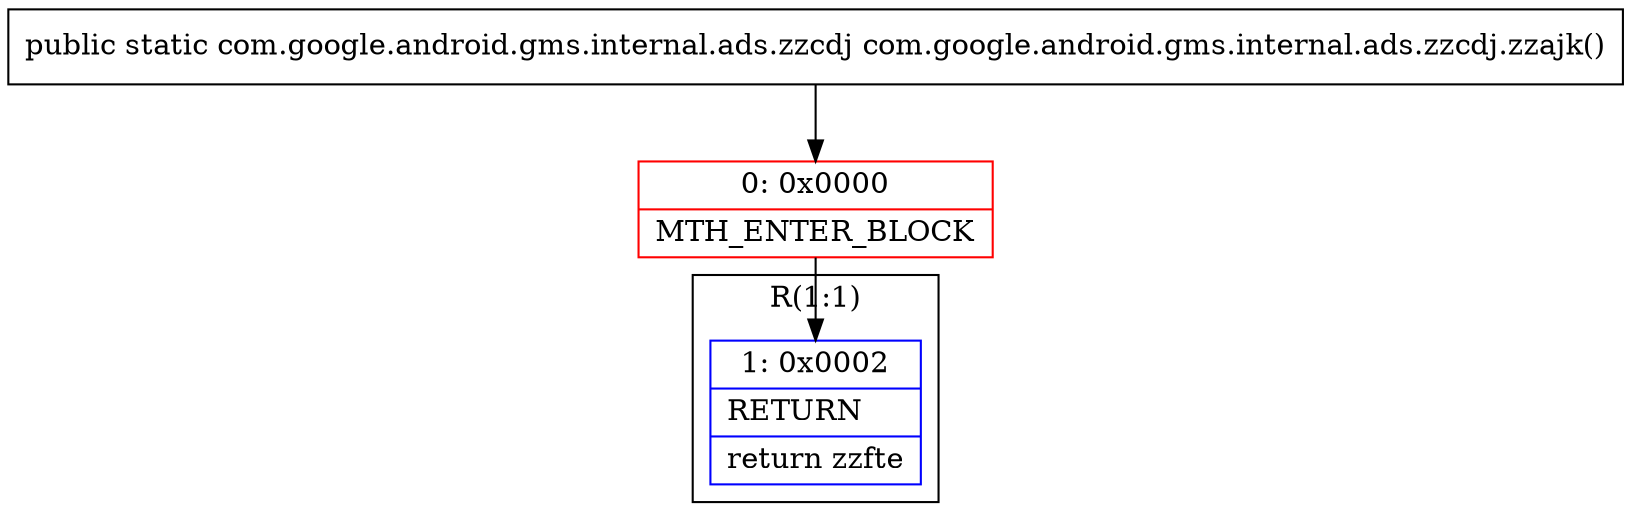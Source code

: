digraph "CFG forcom.google.android.gms.internal.ads.zzcdj.zzajk()Lcom\/google\/android\/gms\/internal\/ads\/zzcdj;" {
subgraph cluster_Region_1191317334 {
label = "R(1:1)";
node [shape=record,color=blue];
Node_1 [shape=record,label="{1\:\ 0x0002|RETURN\l|return zzfte\l}"];
}
Node_0 [shape=record,color=red,label="{0\:\ 0x0000|MTH_ENTER_BLOCK\l}"];
MethodNode[shape=record,label="{public static com.google.android.gms.internal.ads.zzcdj com.google.android.gms.internal.ads.zzcdj.zzajk() }"];
MethodNode -> Node_0;
Node_0 -> Node_1;
}

